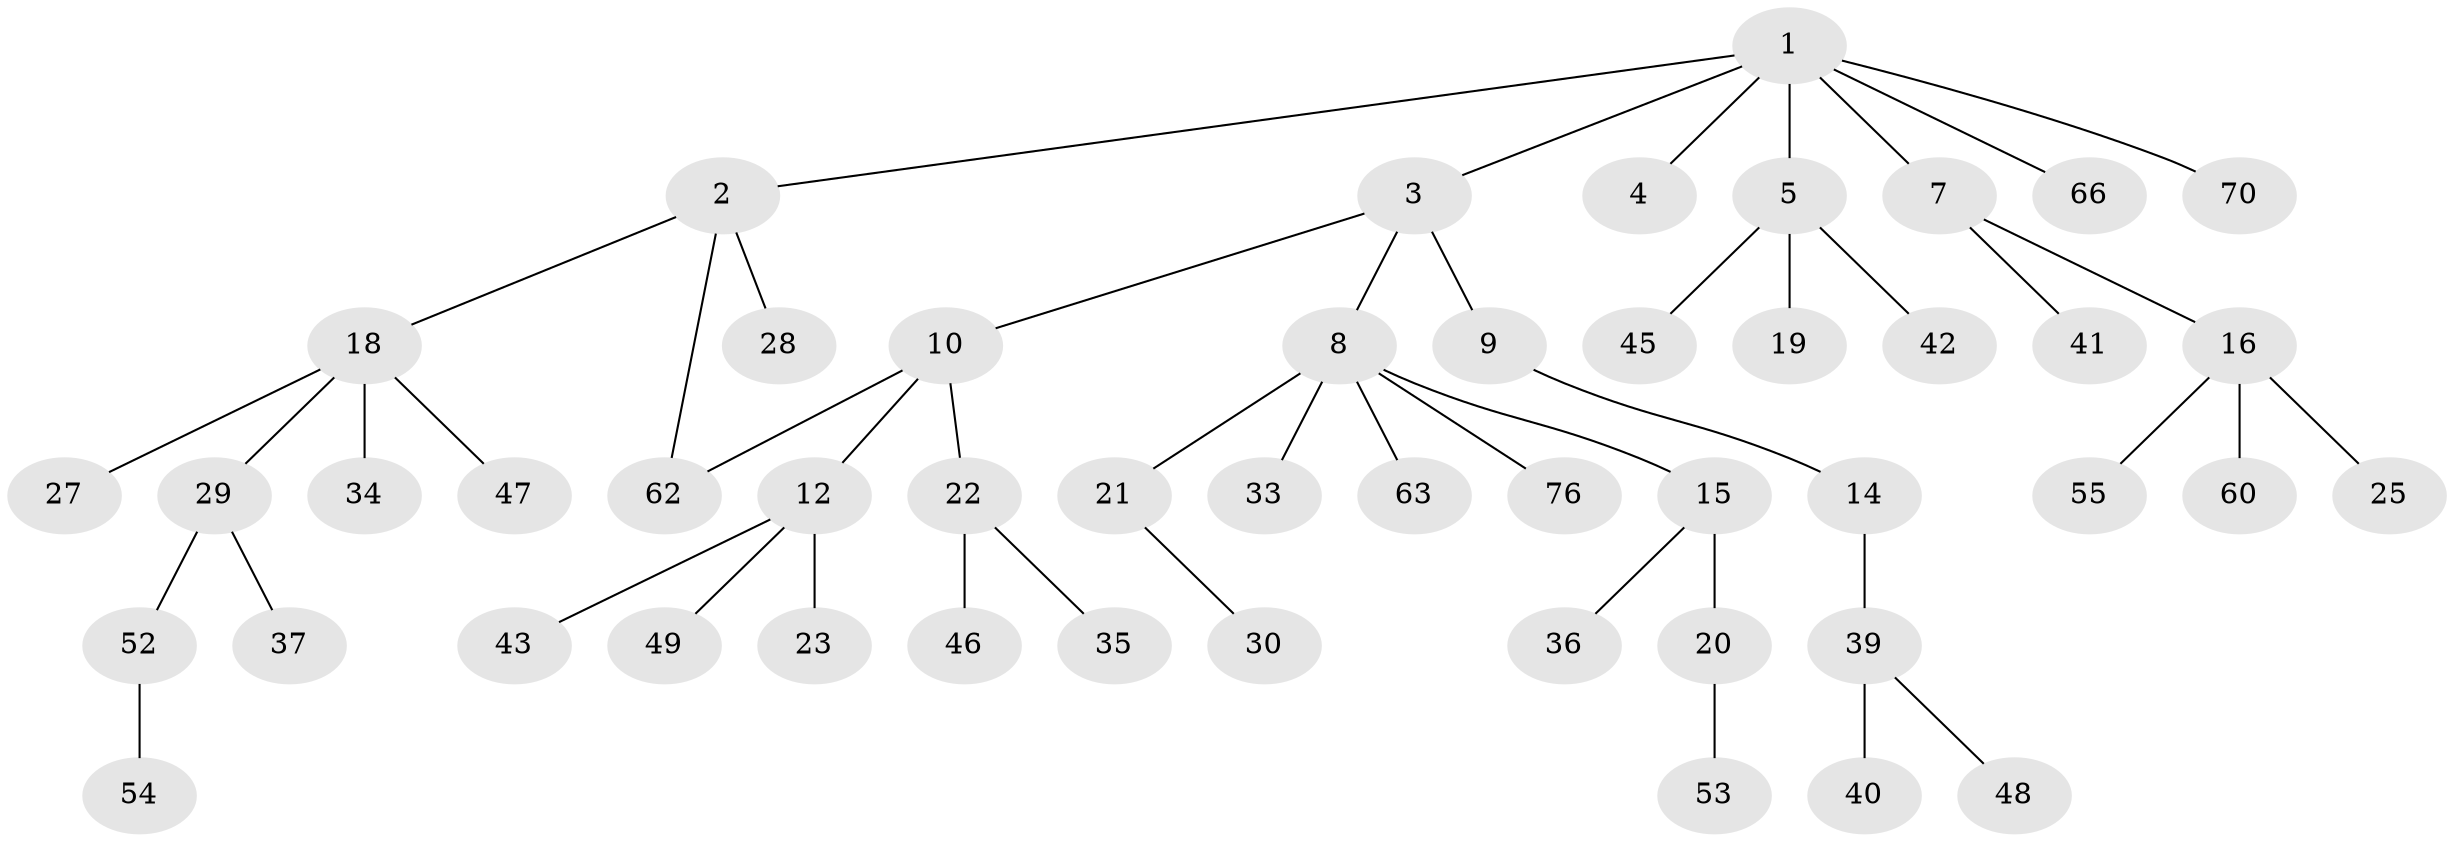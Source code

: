 // Generated by graph-tools (version 1.1) at 2025/23/03/03/25 07:23:32]
// undirected, 49 vertices, 49 edges
graph export_dot {
graph [start="1"]
  node [color=gray90,style=filled];
  1 [super="+32"];
  2 [super="+17"];
  3 [super="+24"];
  4 [super="+38"];
  5 [super="+6"];
  7 [super="+11"];
  8 [super="+13"];
  9 [super="+71"];
  10;
  12 [super="+72"];
  14 [super="+75"];
  15 [super="+26"];
  16 [super="+44"];
  18 [super="+56"];
  19;
  20 [super="+31"];
  21;
  22 [super="+58"];
  23 [super="+50"];
  25 [super="+69"];
  27;
  28 [super="+61"];
  29;
  30 [super="+73"];
  33 [super="+51"];
  34;
  35;
  36;
  37 [super="+59"];
  39 [super="+74"];
  40;
  41;
  42 [super="+65"];
  43;
  45;
  46;
  47;
  48;
  49;
  52 [super="+68"];
  53;
  54;
  55 [super="+57"];
  60 [super="+67"];
  62 [super="+64"];
  63;
  66;
  70;
  76;
  1 -- 2;
  1 -- 3;
  1 -- 4;
  1 -- 5;
  1 -- 7;
  1 -- 66;
  1 -- 70;
  2 -- 18;
  2 -- 62;
  2 -- 28;
  3 -- 8;
  3 -- 9;
  3 -- 10;
  5 -- 42;
  5 -- 45;
  5 -- 19;
  7 -- 16;
  7 -- 41;
  8 -- 21;
  8 -- 33;
  8 -- 63;
  8 -- 76;
  8 -- 15;
  9 -- 14;
  10 -- 12;
  10 -- 22;
  10 -- 62;
  12 -- 23;
  12 -- 43;
  12 -- 49;
  14 -- 39;
  15 -- 20;
  15 -- 36;
  16 -- 25;
  16 -- 60;
  16 -- 55;
  18 -- 27;
  18 -- 29;
  18 -- 34;
  18 -- 47;
  20 -- 53;
  21 -- 30;
  22 -- 35;
  22 -- 46;
  29 -- 37;
  29 -- 52;
  39 -- 40;
  39 -- 48;
  52 -- 54;
}
